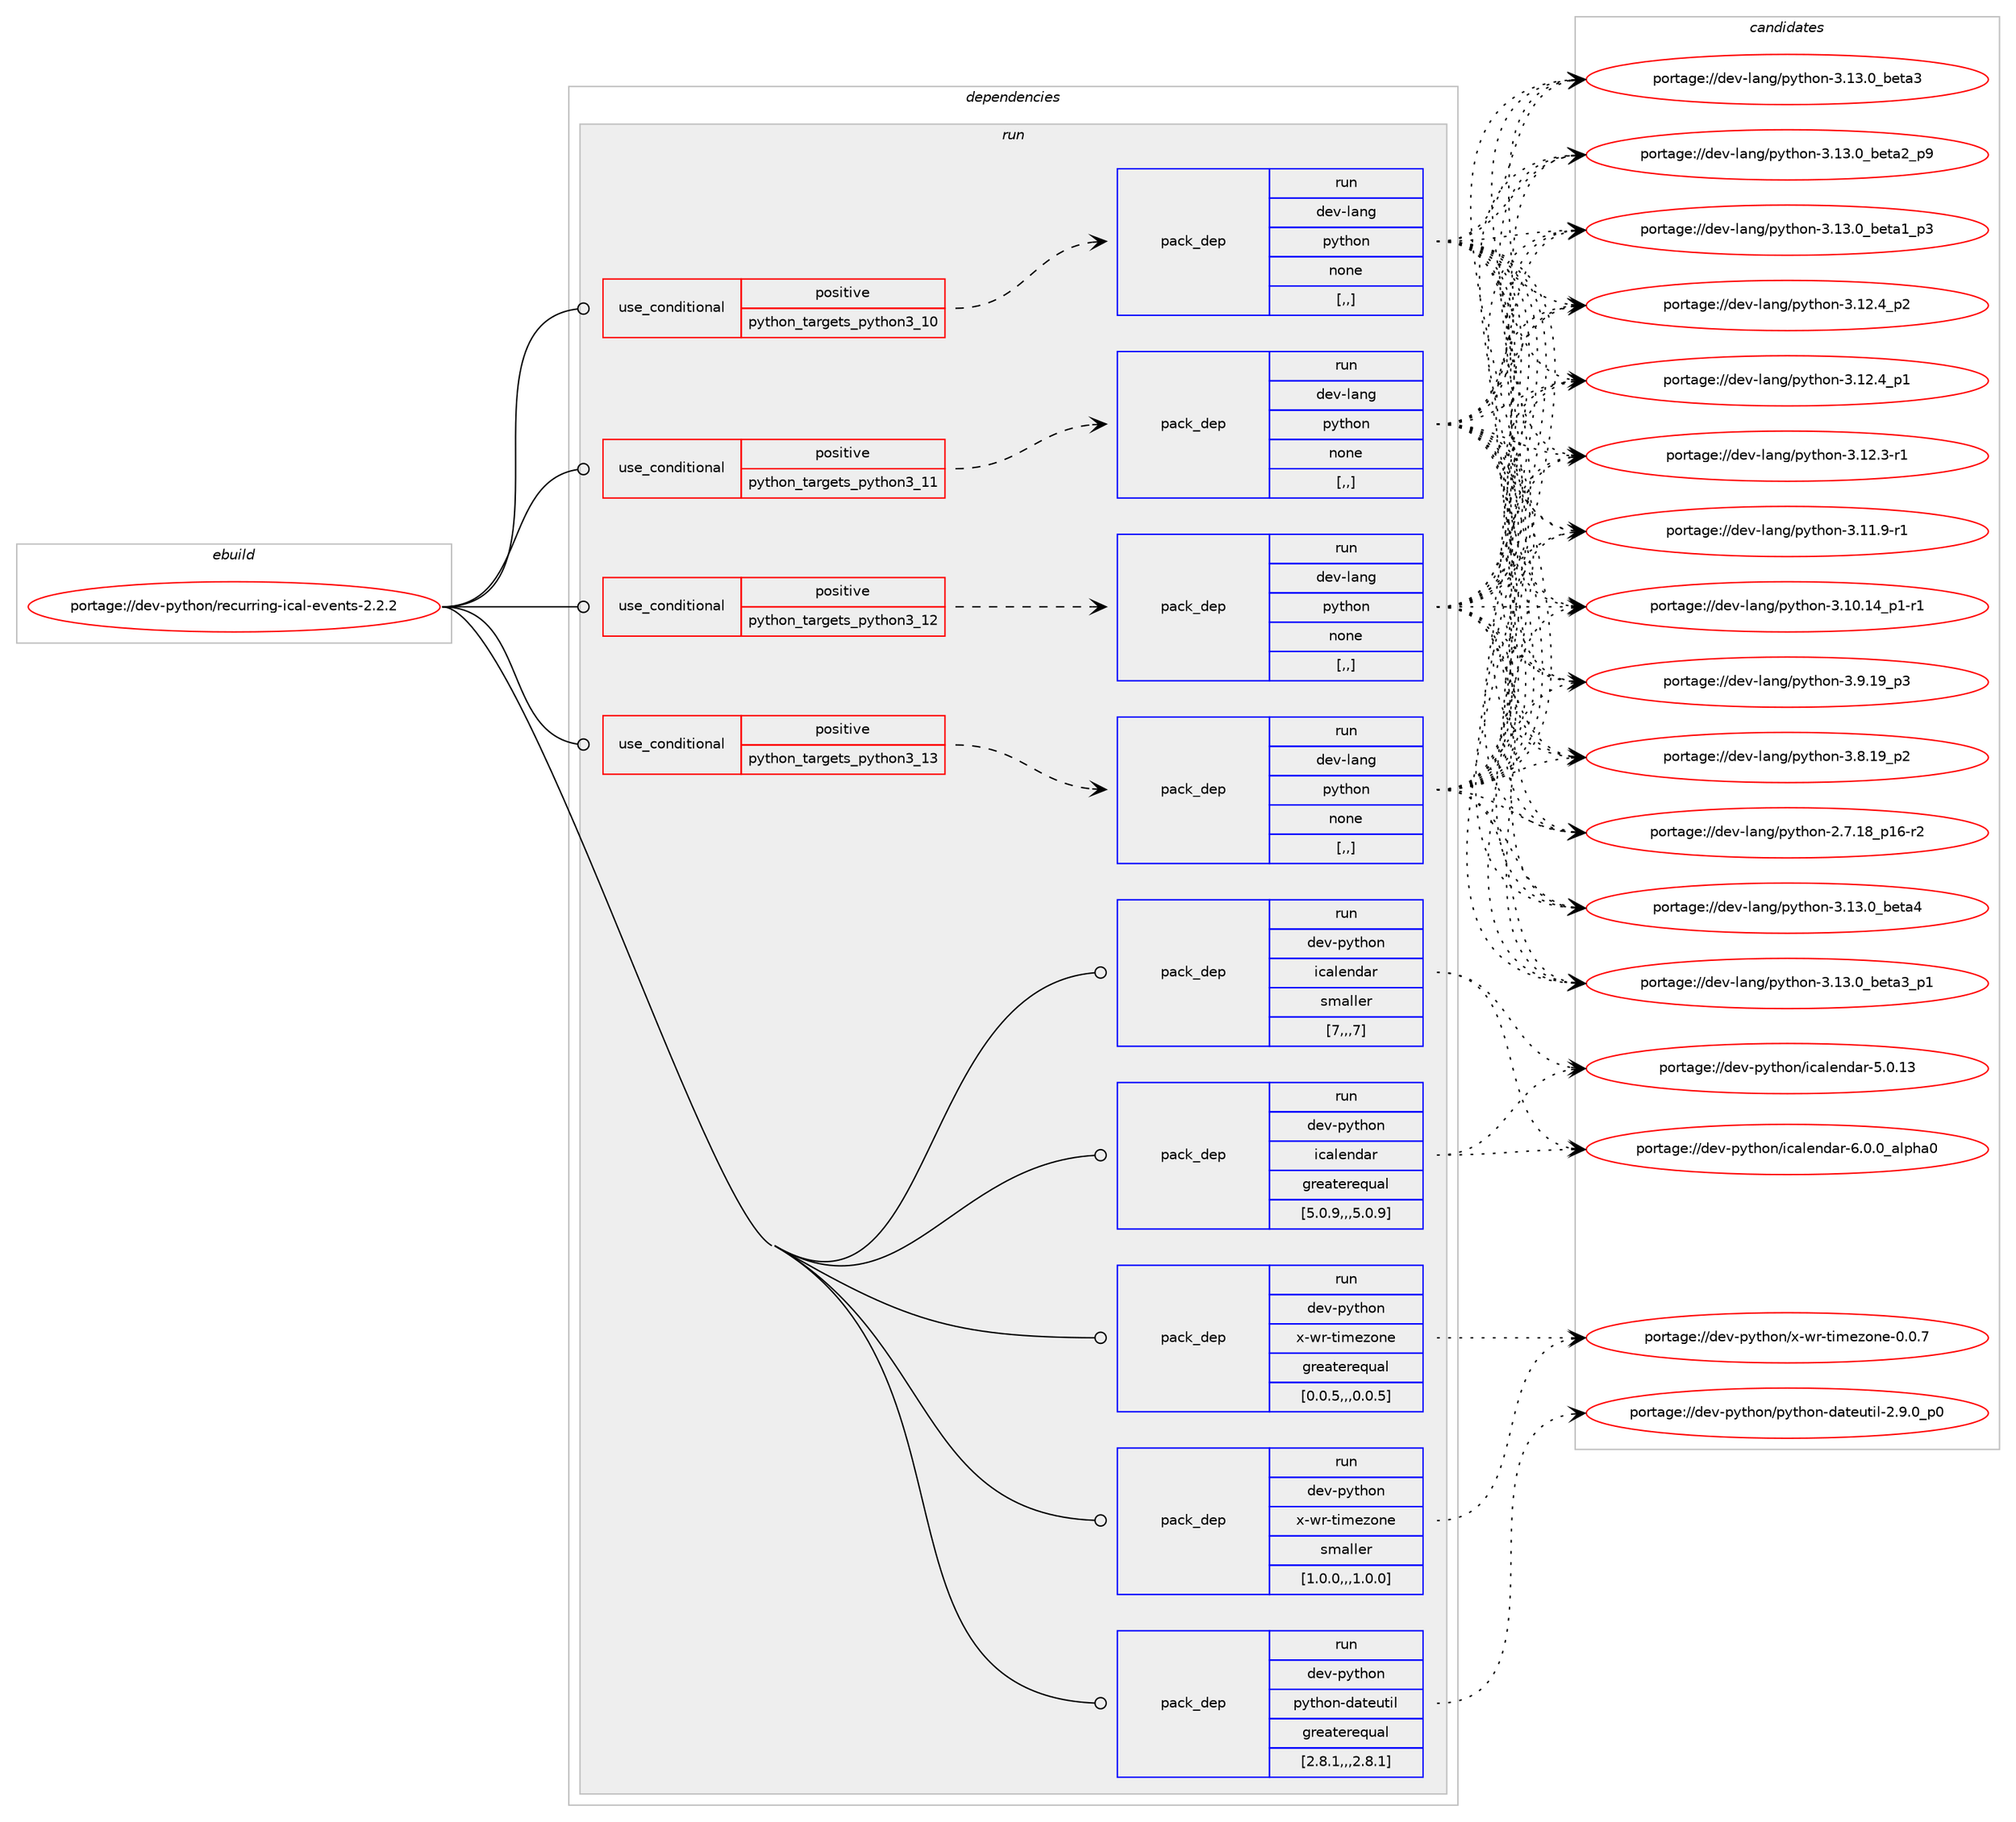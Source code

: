 digraph prolog {

# *************
# Graph options
# *************

newrank=true;
concentrate=true;
compound=true;
graph [rankdir=LR,fontname=Helvetica,fontsize=10,ranksep=1.5];#, ranksep=2.5, nodesep=0.2];
edge  [arrowhead=vee];
node  [fontname=Helvetica,fontsize=10];

# **********
# The ebuild
# **********

subgraph cluster_leftcol {
color=gray;
label=<<i>ebuild</i>>;
id [label="portage://dev-python/recurring-ical-events-2.2.2", color=red, width=4, href="../dev-python/recurring-ical-events-2.2.2.svg"];
}

# ****************
# The dependencies
# ****************

subgraph cluster_midcol {
color=gray;
label=<<i>dependencies</i>>;
subgraph cluster_compile {
fillcolor="#eeeeee";
style=filled;
label=<<i>compile</i>>;
}
subgraph cluster_compileandrun {
fillcolor="#eeeeee";
style=filled;
label=<<i>compile and run</i>>;
}
subgraph cluster_run {
fillcolor="#eeeeee";
style=filled;
label=<<i>run</i>>;
subgraph cond38945 {
dependency161864 [label=<<TABLE BORDER="0" CELLBORDER="1" CELLSPACING="0" CELLPADDING="4"><TR><TD ROWSPAN="3" CELLPADDING="10">use_conditional</TD></TR><TR><TD>positive</TD></TR><TR><TD>python_targets_python3_10</TD></TR></TABLE>>, shape=none, color=red];
subgraph pack121647 {
dependency161865 [label=<<TABLE BORDER="0" CELLBORDER="1" CELLSPACING="0" CELLPADDING="4" WIDTH="220"><TR><TD ROWSPAN="6" CELLPADDING="30">pack_dep</TD></TR><TR><TD WIDTH="110">run</TD></TR><TR><TD>dev-lang</TD></TR><TR><TD>python</TD></TR><TR><TD>none</TD></TR><TR><TD>[,,]</TD></TR></TABLE>>, shape=none, color=blue];
}
dependency161864:e -> dependency161865:w [weight=20,style="dashed",arrowhead="vee"];
}
id:e -> dependency161864:w [weight=20,style="solid",arrowhead="odot"];
subgraph cond38946 {
dependency161866 [label=<<TABLE BORDER="0" CELLBORDER="1" CELLSPACING="0" CELLPADDING="4"><TR><TD ROWSPAN="3" CELLPADDING="10">use_conditional</TD></TR><TR><TD>positive</TD></TR><TR><TD>python_targets_python3_11</TD></TR></TABLE>>, shape=none, color=red];
subgraph pack121648 {
dependency161867 [label=<<TABLE BORDER="0" CELLBORDER="1" CELLSPACING="0" CELLPADDING="4" WIDTH="220"><TR><TD ROWSPAN="6" CELLPADDING="30">pack_dep</TD></TR><TR><TD WIDTH="110">run</TD></TR><TR><TD>dev-lang</TD></TR><TR><TD>python</TD></TR><TR><TD>none</TD></TR><TR><TD>[,,]</TD></TR></TABLE>>, shape=none, color=blue];
}
dependency161866:e -> dependency161867:w [weight=20,style="dashed",arrowhead="vee"];
}
id:e -> dependency161866:w [weight=20,style="solid",arrowhead="odot"];
subgraph cond38947 {
dependency161868 [label=<<TABLE BORDER="0" CELLBORDER="1" CELLSPACING="0" CELLPADDING="4"><TR><TD ROWSPAN="3" CELLPADDING="10">use_conditional</TD></TR><TR><TD>positive</TD></TR><TR><TD>python_targets_python3_12</TD></TR></TABLE>>, shape=none, color=red];
subgraph pack121649 {
dependency161869 [label=<<TABLE BORDER="0" CELLBORDER="1" CELLSPACING="0" CELLPADDING="4" WIDTH="220"><TR><TD ROWSPAN="6" CELLPADDING="30">pack_dep</TD></TR><TR><TD WIDTH="110">run</TD></TR><TR><TD>dev-lang</TD></TR><TR><TD>python</TD></TR><TR><TD>none</TD></TR><TR><TD>[,,]</TD></TR></TABLE>>, shape=none, color=blue];
}
dependency161868:e -> dependency161869:w [weight=20,style="dashed",arrowhead="vee"];
}
id:e -> dependency161868:w [weight=20,style="solid",arrowhead="odot"];
subgraph cond38948 {
dependency161870 [label=<<TABLE BORDER="0" CELLBORDER="1" CELLSPACING="0" CELLPADDING="4"><TR><TD ROWSPAN="3" CELLPADDING="10">use_conditional</TD></TR><TR><TD>positive</TD></TR><TR><TD>python_targets_python3_13</TD></TR></TABLE>>, shape=none, color=red];
subgraph pack121650 {
dependency161871 [label=<<TABLE BORDER="0" CELLBORDER="1" CELLSPACING="0" CELLPADDING="4" WIDTH="220"><TR><TD ROWSPAN="6" CELLPADDING="30">pack_dep</TD></TR><TR><TD WIDTH="110">run</TD></TR><TR><TD>dev-lang</TD></TR><TR><TD>python</TD></TR><TR><TD>none</TD></TR><TR><TD>[,,]</TD></TR></TABLE>>, shape=none, color=blue];
}
dependency161870:e -> dependency161871:w [weight=20,style="dashed",arrowhead="vee"];
}
id:e -> dependency161870:w [weight=20,style="solid",arrowhead="odot"];
subgraph pack121651 {
dependency161872 [label=<<TABLE BORDER="0" CELLBORDER="1" CELLSPACING="0" CELLPADDING="4" WIDTH="220"><TR><TD ROWSPAN="6" CELLPADDING="30">pack_dep</TD></TR><TR><TD WIDTH="110">run</TD></TR><TR><TD>dev-python</TD></TR><TR><TD>icalendar</TD></TR><TR><TD>greaterequal</TD></TR><TR><TD>[5.0.9,,,5.0.9]</TD></TR></TABLE>>, shape=none, color=blue];
}
id:e -> dependency161872:w [weight=20,style="solid",arrowhead="odot"];
subgraph pack121652 {
dependency161873 [label=<<TABLE BORDER="0" CELLBORDER="1" CELLSPACING="0" CELLPADDING="4" WIDTH="220"><TR><TD ROWSPAN="6" CELLPADDING="30">pack_dep</TD></TR><TR><TD WIDTH="110">run</TD></TR><TR><TD>dev-python</TD></TR><TR><TD>icalendar</TD></TR><TR><TD>smaller</TD></TR><TR><TD>[7,,,7]</TD></TR></TABLE>>, shape=none, color=blue];
}
id:e -> dependency161873:w [weight=20,style="solid",arrowhead="odot"];
subgraph pack121653 {
dependency161874 [label=<<TABLE BORDER="0" CELLBORDER="1" CELLSPACING="0" CELLPADDING="4" WIDTH="220"><TR><TD ROWSPAN="6" CELLPADDING="30">pack_dep</TD></TR><TR><TD WIDTH="110">run</TD></TR><TR><TD>dev-python</TD></TR><TR><TD>python-dateutil</TD></TR><TR><TD>greaterequal</TD></TR><TR><TD>[2.8.1,,,2.8.1]</TD></TR></TABLE>>, shape=none, color=blue];
}
id:e -> dependency161874:w [weight=20,style="solid",arrowhead="odot"];
subgraph pack121654 {
dependency161875 [label=<<TABLE BORDER="0" CELLBORDER="1" CELLSPACING="0" CELLPADDING="4" WIDTH="220"><TR><TD ROWSPAN="6" CELLPADDING="30">pack_dep</TD></TR><TR><TD WIDTH="110">run</TD></TR><TR><TD>dev-python</TD></TR><TR><TD>x-wr-timezone</TD></TR><TR><TD>greaterequal</TD></TR><TR><TD>[0.0.5,,,0.0.5]</TD></TR></TABLE>>, shape=none, color=blue];
}
id:e -> dependency161875:w [weight=20,style="solid",arrowhead="odot"];
subgraph pack121655 {
dependency161876 [label=<<TABLE BORDER="0" CELLBORDER="1" CELLSPACING="0" CELLPADDING="4" WIDTH="220"><TR><TD ROWSPAN="6" CELLPADDING="30">pack_dep</TD></TR><TR><TD WIDTH="110">run</TD></TR><TR><TD>dev-python</TD></TR><TR><TD>x-wr-timezone</TD></TR><TR><TD>smaller</TD></TR><TR><TD>[1.0.0,,,1.0.0]</TD></TR></TABLE>>, shape=none, color=blue];
}
id:e -> dependency161876:w [weight=20,style="solid",arrowhead="odot"];
}
}

# **************
# The candidates
# **************

subgraph cluster_choices {
rank=same;
color=gray;
label=<<i>candidates</i>>;

subgraph choice121647 {
color=black;
nodesep=1;
choice1001011184510897110103471121211161041111104551464951464895981011169752 [label="portage://dev-lang/python-3.13.0_beta4", color=red, width=4,href="../dev-lang/python-3.13.0_beta4.svg"];
choice10010111845108971101034711212111610411111045514649514648959810111697519511249 [label="portage://dev-lang/python-3.13.0_beta3_p1", color=red, width=4,href="../dev-lang/python-3.13.0_beta3_p1.svg"];
choice1001011184510897110103471121211161041111104551464951464895981011169751 [label="portage://dev-lang/python-3.13.0_beta3", color=red, width=4,href="../dev-lang/python-3.13.0_beta3.svg"];
choice10010111845108971101034711212111610411111045514649514648959810111697509511257 [label="portage://dev-lang/python-3.13.0_beta2_p9", color=red, width=4,href="../dev-lang/python-3.13.0_beta2_p9.svg"];
choice10010111845108971101034711212111610411111045514649514648959810111697499511251 [label="portage://dev-lang/python-3.13.0_beta1_p3", color=red, width=4,href="../dev-lang/python-3.13.0_beta1_p3.svg"];
choice100101118451089711010347112121116104111110455146495046529511250 [label="portage://dev-lang/python-3.12.4_p2", color=red, width=4,href="../dev-lang/python-3.12.4_p2.svg"];
choice100101118451089711010347112121116104111110455146495046529511249 [label="portage://dev-lang/python-3.12.4_p1", color=red, width=4,href="../dev-lang/python-3.12.4_p1.svg"];
choice100101118451089711010347112121116104111110455146495046514511449 [label="portage://dev-lang/python-3.12.3-r1", color=red, width=4,href="../dev-lang/python-3.12.3-r1.svg"];
choice100101118451089711010347112121116104111110455146494946574511449 [label="portage://dev-lang/python-3.11.9-r1", color=red, width=4,href="../dev-lang/python-3.11.9-r1.svg"];
choice100101118451089711010347112121116104111110455146494846495295112494511449 [label="portage://dev-lang/python-3.10.14_p1-r1", color=red, width=4,href="../dev-lang/python-3.10.14_p1-r1.svg"];
choice100101118451089711010347112121116104111110455146574649579511251 [label="portage://dev-lang/python-3.9.19_p3", color=red, width=4,href="../dev-lang/python-3.9.19_p3.svg"];
choice100101118451089711010347112121116104111110455146564649579511250 [label="portage://dev-lang/python-3.8.19_p2", color=red, width=4,href="../dev-lang/python-3.8.19_p2.svg"];
choice100101118451089711010347112121116104111110455046554649569511249544511450 [label="portage://dev-lang/python-2.7.18_p16-r2", color=red, width=4,href="../dev-lang/python-2.7.18_p16-r2.svg"];
dependency161865:e -> choice1001011184510897110103471121211161041111104551464951464895981011169752:w [style=dotted,weight="100"];
dependency161865:e -> choice10010111845108971101034711212111610411111045514649514648959810111697519511249:w [style=dotted,weight="100"];
dependency161865:e -> choice1001011184510897110103471121211161041111104551464951464895981011169751:w [style=dotted,weight="100"];
dependency161865:e -> choice10010111845108971101034711212111610411111045514649514648959810111697509511257:w [style=dotted,weight="100"];
dependency161865:e -> choice10010111845108971101034711212111610411111045514649514648959810111697499511251:w [style=dotted,weight="100"];
dependency161865:e -> choice100101118451089711010347112121116104111110455146495046529511250:w [style=dotted,weight="100"];
dependency161865:e -> choice100101118451089711010347112121116104111110455146495046529511249:w [style=dotted,weight="100"];
dependency161865:e -> choice100101118451089711010347112121116104111110455146495046514511449:w [style=dotted,weight="100"];
dependency161865:e -> choice100101118451089711010347112121116104111110455146494946574511449:w [style=dotted,weight="100"];
dependency161865:e -> choice100101118451089711010347112121116104111110455146494846495295112494511449:w [style=dotted,weight="100"];
dependency161865:e -> choice100101118451089711010347112121116104111110455146574649579511251:w [style=dotted,weight="100"];
dependency161865:e -> choice100101118451089711010347112121116104111110455146564649579511250:w [style=dotted,weight="100"];
dependency161865:e -> choice100101118451089711010347112121116104111110455046554649569511249544511450:w [style=dotted,weight="100"];
}
subgraph choice121648 {
color=black;
nodesep=1;
choice1001011184510897110103471121211161041111104551464951464895981011169752 [label="portage://dev-lang/python-3.13.0_beta4", color=red, width=4,href="../dev-lang/python-3.13.0_beta4.svg"];
choice10010111845108971101034711212111610411111045514649514648959810111697519511249 [label="portage://dev-lang/python-3.13.0_beta3_p1", color=red, width=4,href="../dev-lang/python-3.13.0_beta3_p1.svg"];
choice1001011184510897110103471121211161041111104551464951464895981011169751 [label="portage://dev-lang/python-3.13.0_beta3", color=red, width=4,href="../dev-lang/python-3.13.0_beta3.svg"];
choice10010111845108971101034711212111610411111045514649514648959810111697509511257 [label="portage://dev-lang/python-3.13.0_beta2_p9", color=red, width=4,href="../dev-lang/python-3.13.0_beta2_p9.svg"];
choice10010111845108971101034711212111610411111045514649514648959810111697499511251 [label="portage://dev-lang/python-3.13.0_beta1_p3", color=red, width=4,href="../dev-lang/python-3.13.0_beta1_p3.svg"];
choice100101118451089711010347112121116104111110455146495046529511250 [label="portage://dev-lang/python-3.12.4_p2", color=red, width=4,href="../dev-lang/python-3.12.4_p2.svg"];
choice100101118451089711010347112121116104111110455146495046529511249 [label="portage://dev-lang/python-3.12.4_p1", color=red, width=4,href="../dev-lang/python-3.12.4_p1.svg"];
choice100101118451089711010347112121116104111110455146495046514511449 [label="portage://dev-lang/python-3.12.3-r1", color=red, width=4,href="../dev-lang/python-3.12.3-r1.svg"];
choice100101118451089711010347112121116104111110455146494946574511449 [label="portage://dev-lang/python-3.11.9-r1", color=red, width=4,href="../dev-lang/python-3.11.9-r1.svg"];
choice100101118451089711010347112121116104111110455146494846495295112494511449 [label="portage://dev-lang/python-3.10.14_p1-r1", color=red, width=4,href="../dev-lang/python-3.10.14_p1-r1.svg"];
choice100101118451089711010347112121116104111110455146574649579511251 [label="portage://dev-lang/python-3.9.19_p3", color=red, width=4,href="../dev-lang/python-3.9.19_p3.svg"];
choice100101118451089711010347112121116104111110455146564649579511250 [label="portage://dev-lang/python-3.8.19_p2", color=red, width=4,href="../dev-lang/python-3.8.19_p2.svg"];
choice100101118451089711010347112121116104111110455046554649569511249544511450 [label="portage://dev-lang/python-2.7.18_p16-r2", color=red, width=4,href="../dev-lang/python-2.7.18_p16-r2.svg"];
dependency161867:e -> choice1001011184510897110103471121211161041111104551464951464895981011169752:w [style=dotted,weight="100"];
dependency161867:e -> choice10010111845108971101034711212111610411111045514649514648959810111697519511249:w [style=dotted,weight="100"];
dependency161867:e -> choice1001011184510897110103471121211161041111104551464951464895981011169751:w [style=dotted,weight="100"];
dependency161867:e -> choice10010111845108971101034711212111610411111045514649514648959810111697509511257:w [style=dotted,weight="100"];
dependency161867:e -> choice10010111845108971101034711212111610411111045514649514648959810111697499511251:w [style=dotted,weight="100"];
dependency161867:e -> choice100101118451089711010347112121116104111110455146495046529511250:w [style=dotted,weight="100"];
dependency161867:e -> choice100101118451089711010347112121116104111110455146495046529511249:w [style=dotted,weight="100"];
dependency161867:e -> choice100101118451089711010347112121116104111110455146495046514511449:w [style=dotted,weight="100"];
dependency161867:e -> choice100101118451089711010347112121116104111110455146494946574511449:w [style=dotted,weight="100"];
dependency161867:e -> choice100101118451089711010347112121116104111110455146494846495295112494511449:w [style=dotted,weight="100"];
dependency161867:e -> choice100101118451089711010347112121116104111110455146574649579511251:w [style=dotted,weight="100"];
dependency161867:e -> choice100101118451089711010347112121116104111110455146564649579511250:w [style=dotted,weight="100"];
dependency161867:e -> choice100101118451089711010347112121116104111110455046554649569511249544511450:w [style=dotted,weight="100"];
}
subgraph choice121649 {
color=black;
nodesep=1;
choice1001011184510897110103471121211161041111104551464951464895981011169752 [label="portage://dev-lang/python-3.13.0_beta4", color=red, width=4,href="../dev-lang/python-3.13.0_beta4.svg"];
choice10010111845108971101034711212111610411111045514649514648959810111697519511249 [label="portage://dev-lang/python-3.13.0_beta3_p1", color=red, width=4,href="../dev-lang/python-3.13.0_beta3_p1.svg"];
choice1001011184510897110103471121211161041111104551464951464895981011169751 [label="portage://dev-lang/python-3.13.0_beta3", color=red, width=4,href="../dev-lang/python-3.13.0_beta3.svg"];
choice10010111845108971101034711212111610411111045514649514648959810111697509511257 [label="portage://dev-lang/python-3.13.0_beta2_p9", color=red, width=4,href="../dev-lang/python-3.13.0_beta2_p9.svg"];
choice10010111845108971101034711212111610411111045514649514648959810111697499511251 [label="portage://dev-lang/python-3.13.0_beta1_p3", color=red, width=4,href="../dev-lang/python-3.13.0_beta1_p3.svg"];
choice100101118451089711010347112121116104111110455146495046529511250 [label="portage://dev-lang/python-3.12.4_p2", color=red, width=4,href="../dev-lang/python-3.12.4_p2.svg"];
choice100101118451089711010347112121116104111110455146495046529511249 [label="portage://dev-lang/python-3.12.4_p1", color=red, width=4,href="../dev-lang/python-3.12.4_p1.svg"];
choice100101118451089711010347112121116104111110455146495046514511449 [label="portage://dev-lang/python-3.12.3-r1", color=red, width=4,href="../dev-lang/python-3.12.3-r1.svg"];
choice100101118451089711010347112121116104111110455146494946574511449 [label="portage://dev-lang/python-3.11.9-r1", color=red, width=4,href="../dev-lang/python-3.11.9-r1.svg"];
choice100101118451089711010347112121116104111110455146494846495295112494511449 [label="portage://dev-lang/python-3.10.14_p1-r1", color=red, width=4,href="../dev-lang/python-3.10.14_p1-r1.svg"];
choice100101118451089711010347112121116104111110455146574649579511251 [label="portage://dev-lang/python-3.9.19_p3", color=red, width=4,href="../dev-lang/python-3.9.19_p3.svg"];
choice100101118451089711010347112121116104111110455146564649579511250 [label="portage://dev-lang/python-3.8.19_p2", color=red, width=4,href="../dev-lang/python-3.8.19_p2.svg"];
choice100101118451089711010347112121116104111110455046554649569511249544511450 [label="portage://dev-lang/python-2.7.18_p16-r2", color=red, width=4,href="../dev-lang/python-2.7.18_p16-r2.svg"];
dependency161869:e -> choice1001011184510897110103471121211161041111104551464951464895981011169752:w [style=dotted,weight="100"];
dependency161869:e -> choice10010111845108971101034711212111610411111045514649514648959810111697519511249:w [style=dotted,weight="100"];
dependency161869:e -> choice1001011184510897110103471121211161041111104551464951464895981011169751:w [style=dotted,weight="100"];
dependency161869:e -> choice10010111845108971101034711212111610411111045514649514648959810111697509511257:w [style=dotted,weight="100"];
dependency161869:e -> choice10010111845108971101034711212111610411111045514649514648959810111697499511251:w [style=dotted,weight="100"];
dependency161869:e -> choice100101118451089711010347112121116104111110455146495046529511250:w [style=dotted,weight="100"];
dependency161869:e -> choice100101118451089711010347112121116104111110455146495046529511249:w [style=dotted,weight="100"];
dependency161869:e -> choice100101118451089711010347112121116104111110455146495046514511449:w [style=dotted,weight="100"];
dependency161869:e -> choice100101118451089711010347112121116104111110455146494946574511449:w [style=dotted,weight="100"];
dependency161869:e -> choice100101118451089711010347112121116104111110455146494846495295112494511449:w [style=dotted,weight="100"];
dependency161869:e -> choice100101118451089711010347112121116104111110455146574649579511251:w [style=dotted,weight="100"];
dependency161869:e -> choice100101118451089711010347112121116104111110455146564649579511250:w [style=dotted,weight="100"];
dependency161869:e -> choice100101118451089711010347112121116104111110455046554649569511249544511450:w [style=dotted,weight="100"];
}
subgraph choice121650 {
color=black;
nodesep=1;
choice1001011184510897110103471121211161041111104551464951464895981011169752 [label="portage://dev-lang/python-3.13.0_beta4", color=red, width=4,href="../dev-lang/python-3.13.0_beta4.svg"];
choice10010111845108971101034711212111610411111045514649514648959810111697519511249 [label="portage://dev-lang/python-3.13.0_beta3_p1", color=red, width=4,href="../dev-lang/python-3.13.0_beta3_p1.svg"];
choice1001011184510897110103471121211161041111104551464951464895981011169751 [label="portage://dev-lang/python-3.13.0_beta3", color=red, width=4,href="../dev-lang/python-3.13.0_beta3.svg"];
choice10010111845108971101034711212111610411111045514649514648959810111697509511257 [label="portage://dev-lang/python-3.13.0_beta2_p9", color=red, width=4,href="../dev-lang/python-3.13.0_beta2_p9.svg"];
choice10010111845108971101034711212111610411111045514649514648959810111697499511251 [label="portage://dev-lang/python-3.13.0_beta1_p3", color=red, width=4,href="../dev-lang/python-3.13.0_beta1_p3.svg"];
choice100101118451089711010347112121116104111110455146495046529511250 [label="portage://dev-lang/python-3.12.4_p2", color=red, width=4,href="../dev-lang/python-3.12.4_p2.svg"];
choice100101118451089711010347112121116104111110455146495046529511249 [label="portage://dev-lang/python-3.12.4_p1", color=red, width=4,href="../dev-lang/python-3.12.4_p1.svg"];
choice100101118451089711010347112121116104111110455146495046514511449 [label="portage://dev-lang/python-3.12.3-r1", color=red, width=4,href="../dev-lang/python-3.12.3-r1.svg"];
choice100101118451089711010347112121116104111110455146494946574511449 [label="portage://dev-lang/python-3.11.9-r1", color=red, width=4,href="../dev-lang/python-3.11.9-r1.svg"];
choice100101118451089711010347112121116104111110455146494846495295112494511449 [label="portage://dev-lang/python-3.10.14_p1-r1", color=red, width=4,href="../dev-lang/python-3.10.14_p1-r1.svg"];
choice100101118451089711010347112121116104111110455146574649579511251 [label="portage://dev-lang/python-3.9.19_p3", color=red, width=4,href="../dev-lang/python-3.9.19_p3.svg"];
choice100101118451089711010347112121116104111110455146564649579511250 [label="portage://dev-lang/python-3.8.19_p2", color=red, width=4,href="../dev-lang/python-3.8.19_p2.svg"];
choice100101118451089711010347112121116104111110455046554649569511249544511450 [label="portage://dev-lang/python-2.7.18_p16-r2", color=red, width=4,href="../dev-lang/python-2.7.18_p16-r2.svg"];
dependency161871:e -> choice1001011184510897110103471121211161041111104551464951464895981011169752:w [style=dotted,weight="100"];
dependency161871:e -> choice10010111845108971101034711212111610411111045514649514648959810111697519511249:w [style=dotted,weight="100"];
dependency161871:e -> choice1001011184510897110103471121211161041111104551464951464895981011169751:w [style=dotted,weight="100"];
dependency161871:e -> choice10010111845108971101034711212111610411111045514649514648959810111697509511257:w [style=dotted,weight="100"];
dependency161871:e -> choice10010111845108971101034711212111610411111045514649514648959810111697499511251:w [style=dotted,weight="100"];
dependency161871:e -> choice100101118451089711010347112121116104111110455146495046529511250:w [style=dotted,weight="100"];
dependency161871:e -> choice100101118451089711010347112121116104111110455146495046529511249:w [style=dotted,weight="100"];
dependency161871:e -> choice100101118451089711010347112121116104111110455146495046514511449:w [style=dotted,weight="100"];
dependency161871:e -> choice100101118451089711010347112121116104111110455146494946574511449:w [style=dotted,weight="100"];
dependency161871:e -> choice100101118451089711010347112121116104111110455146494846495295112494511449:w [style=dotted,weight="100"];
dependency161871:e -> choice100101118451089711010347112121116104111110455146574649579511251:w [style=dotted,weight="100"];
dependency161871:e -> choice100101118451089711010347112121116104111110455146564649579511250:w [style=dotted,weight="100"];
dependency161871:e -> choice100101118451089711010347112121116104111110455046554649569511249544511450:w [style=dotted,weight="100"];
}
subgraph choice121651 {
color=black;
nodesep=1;
choice100101118451121211161041111104710599971081011101009711445544648464895971081121049748 [label="portage://dev-python/icalendar-6.0.0_alpha0", color=red, width=4,href="../dev-python/icalendar-6.0.0_alpha0.svg"];
choice100101118451121211161041111104710599971081011101009711445534648464951 [label="portage://dev-python/icalendar-5.0.13", color=red, width=4,href="../dev-python/icalendar-5.0.13.svg"];
dependency161872:e -> choice100101118451121211161041111104710599971081011101009711445544648464895971081121049748:w [style=dotted,weight="100"];
dependency161872:e -> choice100101118451121211161041111104710599971081011101009711445534648464951:w [style=dotted,weight="100"];
}
subgraph choice121652 {
color=black;
nodesep=1;
choice100101118451121211161041111104710599971081011101009711445544648464895971081121049748 [label="portage://dev-python/icalendar-6.0.0_alpha0", color=red, width=4,href="../dev-python/icalendar-6.0.0_alpha0.svg"];
choice100101118451121211161041111104710599971081011101009711445534648464951 [label="portage://dev-python/icalendar-5.0.13", color=red, width=4,href="../dev-python/icalendar-5.0.13.svg"];
dependency161873:e -> choice100101118451121211161041111104710599971081011101009711445544648464895971081121049748:w [style=dotted,weight="100"];
dependency161873:e -> choice100101118451121211161041111104710599971081011101009711445534648464951:w [style=dotted,weight="100"];
}
subgraph choice121653 {
color=black;
nodesep=1;
choice100101118451121211161041111104711212111610411111045100971161011171161051084550465746489511248 [label="portage://dev-python/python-dateutil-2.9.0_p0", color=red, width=4,href="../dev-python/python-dateutil-2.9.0_p0.svg"];
dependency161874:e -> choice100101118451121211161041111104711212111610411111045100971161011171161051084550465746489511248:w [style=dotted,weight="100"];
}
subgraph choice121654 {
color=black;
nodesep=1;
choice10010111845112121116104111110471204511911445116105109101122111110101454846484655 [label="portage://dev-python/x-wr-timezone-0.0.7", color=red, width=4,href="../dev-python/x-wr-timezone-0.0.7.svg"];
dependency161875:e -> choice10010111845112121116104111110471204511911445116105109101122111110101454846484655:w [style=dotted,weight="100"];
}
subgraph choice121655 {
color=black;
nodesep=1;
choice10010111845112121116104111110471204511911445116105109101122111110101454846484655 [label="portage://dev-python/x-wr-timezone-0.0.7", color=red, width=4,href="../dev-python/x-wr-timezone-0.0.7.svg"];
dependency161876:e -> choice10010111845112121116104111110471204511911445116105109101122111110101454846484655:w [style=dotted,weight="100"];
}
}

}
